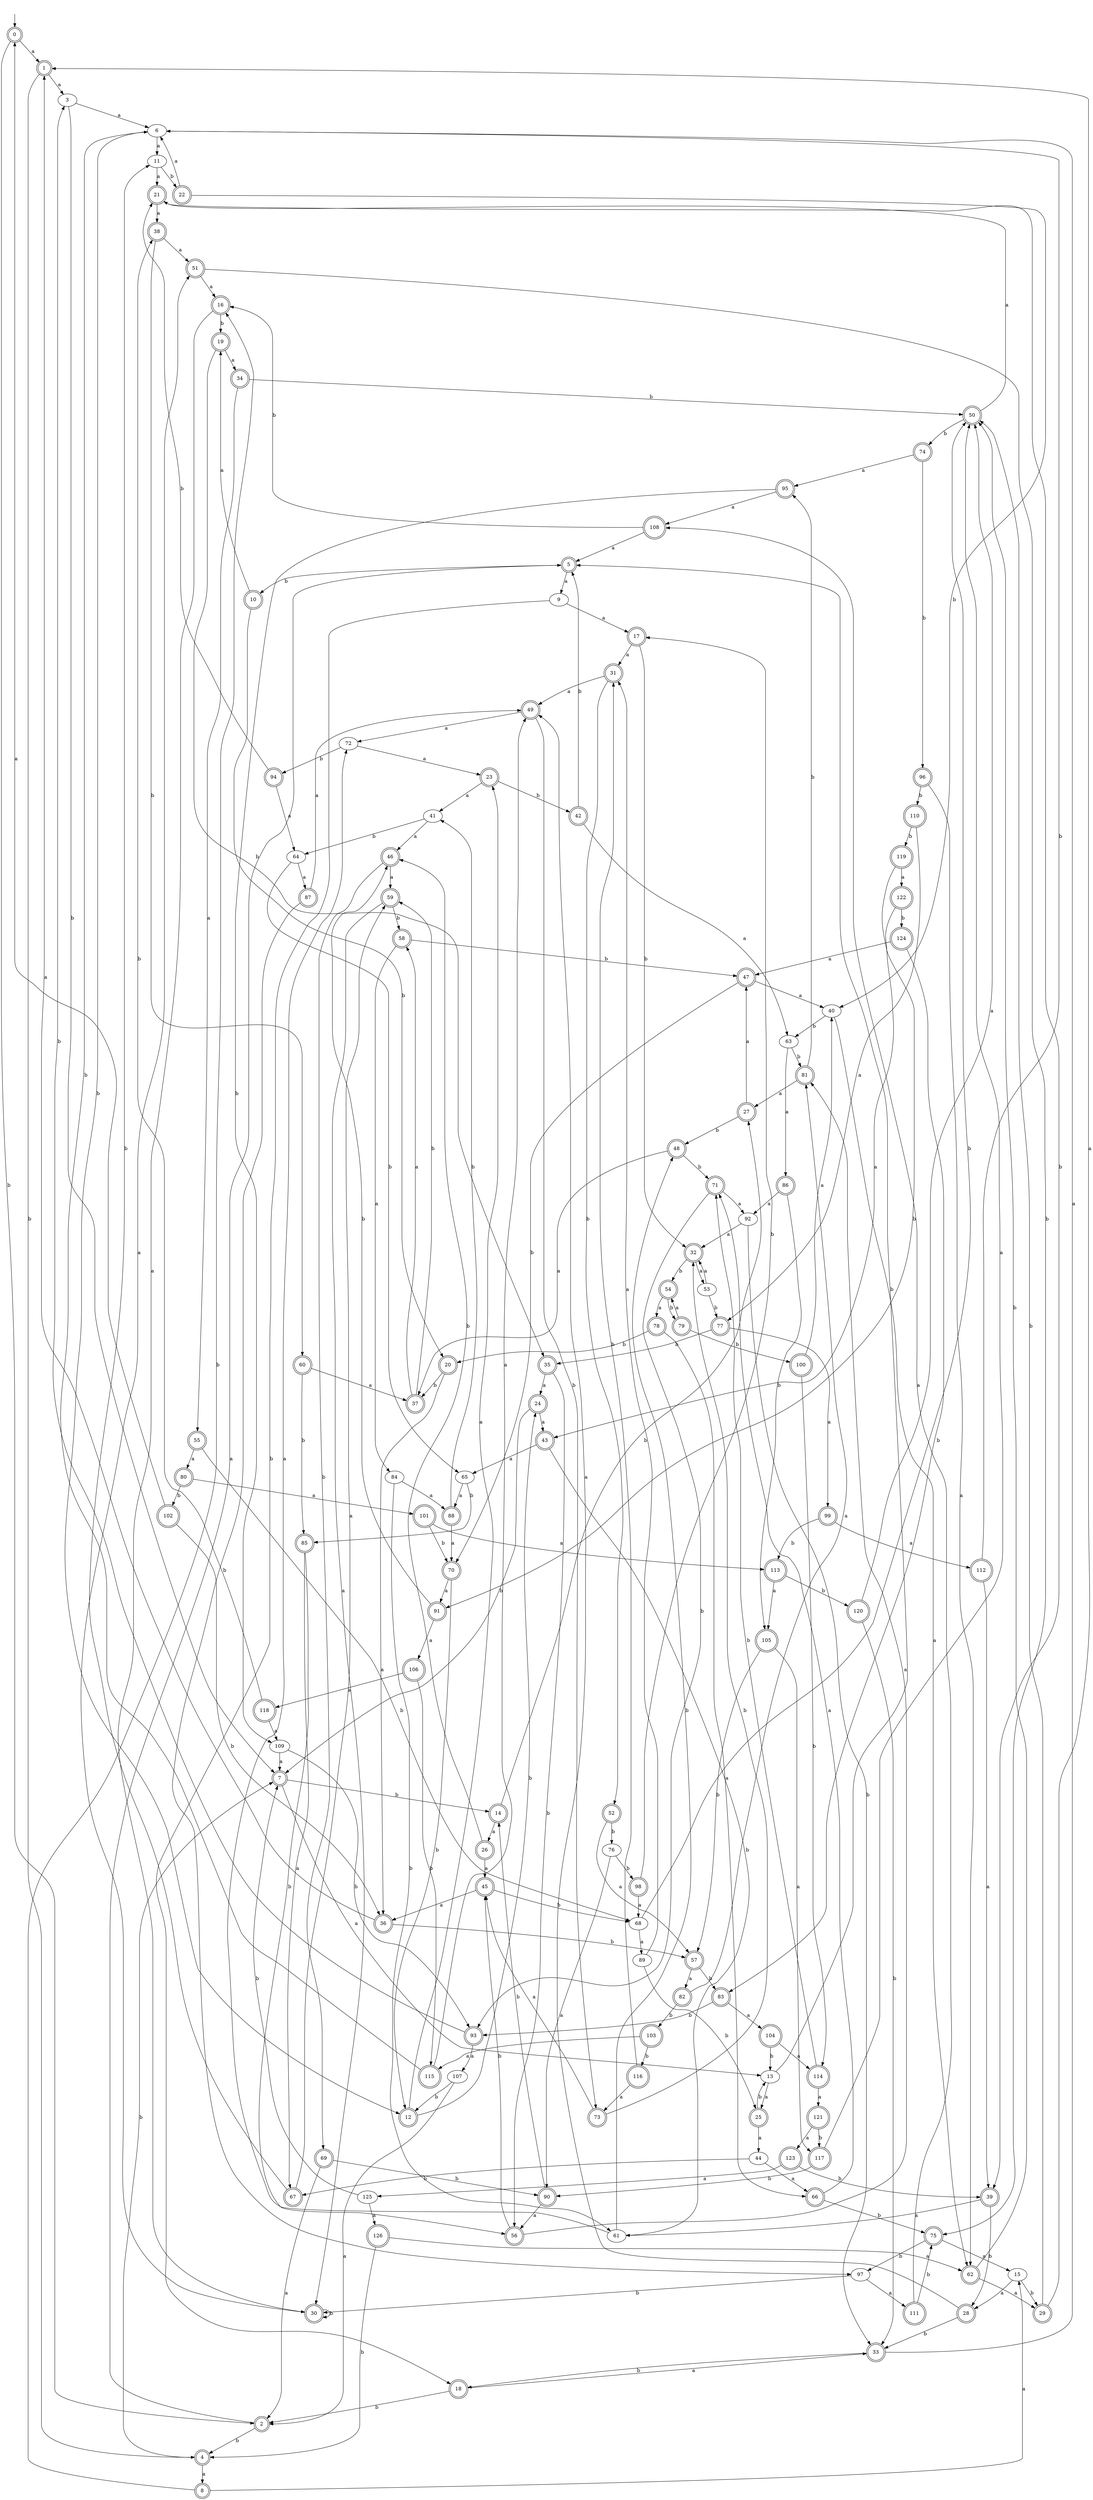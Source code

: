 digraph RandomDFA {
  __start0 [label="", shape=none];
  __start0 -> 0 [label=""];
  0 [shape=circle] [shape=doublecircle]
  0 -> 1 [label="a"]
  0 -> 2 [label="b"]
  1 [shape=doublecircle]
  1 -> 3 [label="a"]
  1 -> 4 [label="b"]
  2 [shape=doublecircle]
  2 -> 5 [label="a"]
  2 -> 4 [label="b"]
  3
  3 -> 6 [label="a"]
  3 -> 7 [label="b"]
  4 [shape=doublecircle]
  4 -> 8 [label="a"]
  4 -> 7 [label="b"]
  5 [shape=doublecircle]
  5 -> 9 [label="a"]
  5 -> 10 [label="b"]
  6
  6 -> 11 [label="a"]
  6 -> 12 [label="b"]
  7 [shape=doublecircle]
  7 -> 13 [label="a"]
  7 -> 14 [label="b"]
  8 [shape=doublecircle]
  8 -> 15 [label="a"]
  8 -> 16 [label="b"]
  9
  9 -> 17 [label="a"]
  9 -> 18 [label="b"]
  10 [shape=doublecircle]
  10 -> 19 [label="a"]
  10 -> 20 [label="b"]
  11
  11 -> 21 [label="a"]
  11 -> 22 [label="b"]
  12 [shape=doublecircle]
  12 -> 23 [label="a"]
  12 -> 24 [label="b"]
  13
  13 -> 25 [label="a"]
  13 -> 5 [label="b"]
  14 [shape=doublecircle]
  14 -> 26 [label="a"]
  14 -> 27 [label="b"]
  15
  15 -> 28 [label="a"]
  15 -> 29 [label="b"]
  16 [shape=doublecircle]
  16 -> 30 [label="a"]
  16 -> 19 [label="b"]
  17 [shape=doublecircle]
  17 -> 31 [label="a"]
  17 -> 32 [label="b"]
  18 [shape=doublecircle]
  18 -> 33 [label="a"]
  18 -> 2 [label="b"]
  19 [shape=doublecircle]
  19 -> 34 [label="a"]
  19 -> 35 [label="b"]
  20 [shape=doublecircle]
  20 -> 36 [label="a"]
  20 -> 37 [label="b"]
  21 [shape=doublecircle]
  21 -> 38 [label="a"]
  21 -> 39 [label="b"]
  22 [shape=doublecircle]
  22 -> 6 [label="a"]
  22 -> 40 [label="b"]
  23 [shape=doublecircle]
  23 -> 41 [label="a"]
  23 -> 42 [label="b"]
  24 [shape=doublecircle]
  24 -> 43 [label="a"]
  24 -> 7 [label="b"]
  25 [shape=doublecircle]
  25 -> 44 [label="a"]
  25 -> 13 [label="b"]
  26 [shape=doublecircle]
  26 -> 45 [label="a"]
  26 -> 46 [label="b"]
  27 [shape=doublecircle]
  27 -> 47 [label="a"]
  27 -> 48 [label="b"]
  28 [shape=doublecircle]
  28 -> 49 [label="a"]
  28 -> 33 [label="b"]
  29 [shape=doublecircle]
  29 -> 1 [label="a"]
  29 -> 50 [label="b"]
  30 [shape=doublecircle]
  30 -> 51 [label="a"]
  30 -> 30 [label="b"]
  31 [shape=doublecircle]
  31 -> 49 [label="a"]
  31 -> 52 [label="b"]
  32 [shape=doublecircle]
  32 -> 53 [label="a"]
  32 -> 54 [label="b"]
  33 [shape=doublecircle]
  33 -> 6 [label="a"]
  33 -> 18 [label="b"]
  34 [shape=doublecircle]
  34 -> 55 [label="a"]
  34 -> 50 [label="b"]
  35 [shape=doublecircle]
  35 -> 24 [label="a"]
  35 -> 56 [label="b"]
  36 [shape=doublecircle]
  36 -> 1 [label="a"]
  36 -> 57 [label="b"]
  37 [shape=doublecircle]
  37 -> 58 [label="a"]
  37 -> 59 [label="b"]
  38 [shape=doublecircle]
  38 -> 51 [label="a"]
  38 -> 60 [label="b"]
  39 [shape=doublecircle]
  39 -> 61 [label="a"]
  39 -> 28 [label="b"]
  40
  40 -> 62 [label="a"]
  40 -> 63 [label="b"]
  41
  41 -> 46 [label="a"]
  41 -> 64 [label="b"]
  42 [shape=doublecircle]
  42 -> 63 [label="a"]
  42 -> 5 [label="b"]
  43 [shape=doublecircle]
  43 -> 65 [label="a"]
  43 -> 61 [label="b"]
  44
  44 -> 66 [label="a"]
  44 -> 67 [label="b"]
  45 [shape=doublecircle]
  45 -> 36 [label="a"]
  45 -> 68 [label="b"]
  46 [shape=doublecircle]
  46 -> 59 [label="a"]
  46 -> 69 [label="b"]
  47 [shape=doublecircle]
  47 -> 40 [label="a"]
  47 -> 70 [label="b"]
  48 [shape=doublecircle]
  48 -> 37 [label="a"]
  48 -> 71 [label="b"]
  49 [shape=doublecircle]
  49 -> 72 [label="a"]
  49 -> 73 [label="b"]
  50 [shape=doublecircle]
  50 -> 21 [label="a"]
  50 -> 74 [label="b"]
  51 [shape=doublecircle]
  51 -> 16 [label="a"]
  51 -> 75 [label="b"]
  52 [shape=doublecircle]
  52 -> 57 [label="a"]
  52 -> 76 [label="b"]
  53
  53 -> 32 [label="a"]
  53 -> 77 [label="b"]
  54 [shape=doublecircle]
  54 -> 78 [label="a"]
  54 -> 79 [label="b"]
  55 [shape=doublecircle]
  55 -> 80 [label="a"]
  55 -> 68 [label="b"]
  56 [shape=doublecircle]
  56 -> 81 [label="a"]
  56 -> 45 [label="b"]
  57 [shape=doublecircle]
  57 -> 82 [label="a"]
  57 -> 83 [label="b"]
  58 [shape=doublecircle]
  58 -> 84 [label="a"]
  58 -> 47 [label="b"]
  59 [shape=doublecircle]
  59 -> 30 [label="a"]
  59 -> 58 [label="b"]
  60 [shape=doublecircle]
  60 -> 37 [label="a"]
  60 -> 85 [label="b"]
  61
  61 -> 72 [label="a"]
  61 -> 48 [label="b"]
  62 [shape=doublecircle]
  62 -> 29 [label="a"]
  62 -> 50 [label="b"]
  63
  63 -> 86 [label="a"]
  63 -> 81 [label="b"]
  64
  64 -> 87 [label="a"]
  64 -> 65 [label="b"]
  65
  65 -> 88 [label="a"]
  65 -> 85 [label="b"]
  66 [shape=doublecircle]
  66 -> 71 [label="a"]
  66 -> 75 [label="b"]
  67 [shape=doublecircle]
  67 -> 59 [label="a"]
  67 -> 11 [label="b"]
  68
  68 -> 89 [label="a"]
  68 -> 50 [label="b"]
  69 [shape=doublecircle]
  69 -> 2 [label="a"]
  69 -> 90 [label="b"]
  70 [shape=doublecircle]
  70 -> 91 [label="a"]
  70 -> 12 [label="b"]
  71 [shape=doublecircle]
  71 -> 92 [label="a"]
  71 -> 93 [label="b"]
  72
  72 -> 23 [label="a"]
  72 -> 94 [label="b"]
  73 [shape=doublecircle]
  73 -> 45 [label="a"]
  73 -> 32 [label="b"]
  74 [shape=doublecircle]
  74 -> 95 [label="a"]
  74 -> 96 [label="b"]
  75 [shape=doublecircle]
  75 -> 15 [label="a"]
  75 -> 97 [label="b"]
  76
  76 -> 90 [label="a"]
  76 -> 98 [label="b"]
  77 [shape=doublecircle]
  77 -> 99 [label="a"]
  77 -> 35 [label="b"]
  78 [shape=doublecircle]
  78 -> 66 [label="a"]
  78 -> 20 [label="b"]
  79 [shape=doublecircle]
  79 -> 54 [label="a"]
  79 -> 100 [label="b"]
  80 [shape=doublecircle]
  80 -> 101 [label="a"]
  80 -> 102 [label="b"]
  81 [shape=doublecircle]
  81 -> 27 [label="a"]
  81 -> 95 [label="b"]
  82 [shape=doublecircle]
  82 -> 81 [label="a"]
  82 -> 103 [label="b"]
  83 [shape=doublecircle]
  83 -> 104 [label="a"]
  83 -> 93 [label="b"]
  84
  84 -> 88 [label="a"]
  84 -> 61 [label="b"]
  85 [shape=doublecircle]
  85 -> 67 [label="a"]
  85 -> 56 [label="b"]
  86 [shape=doublecircle]
  86 -> 92 [label="a"]
  86 -> 105 [label="b"]
  87 [shape=doublecircle]
  87 -> 49 [label="a"]
  87 -> 97 [label="b"]
  88 [shape=doublecircle]
  88 -> 70 [label="a"]
  88 -> 41 [label="b"]
  89
  89 -> 31 [label="a"]
  89 -> 25 [label="b"]
  90 [shape=doublecircle]
  90 -> 56 [label="a"]
  90 -> 14 [label="b"]
  91 [shape=doublecircle]
  91 -> 106 [label="a"]
  91 -> 46 [label="b"]
  92
  92 -> 32 [label="a"]
  92 -> 33 [label="b"]
  93 [shape=doublecircle]
  93 -> 107 [label="a"]
  93 -> 3 [label="b"]
  94 [shape=doublecircle]
  94 -> 64 [label="a"]
  94 -> 21 [label="b"]
  95 [shape=doublecircle]
  95 -> 108 [label="a"]
  95 -> 109 [label="b"]
  96 [shape=doublecircle]
  96 -> 62 [label="a"]
  96 -> 110 [label="b"]
  97
  97 -> 111 [label="a"]
  97 -> 30 [label="b"]
  98 [shape=doublecircle]
  98 -> 68 [label="a"]
  98 -> 17 [label="b"]
  99 [shape=doublecircle]
  99 -> 112 [label="a"]
  99 -> 113 [label="b"]
  100 [shape=doublecircle]
  100 -> 40 [label="a"]
  100 -> 114 [label="b"]
  101 [shape=doublecircle]
  101 -> 113 [label="a"]
  101 -> 70 [label="b"]
  102 [shape=doublecircle]
  102 -> 0 [label="a"]
  102 -> 36 [label="b"]
  103 [shape=doublecircle]
  103 -> 115 [label="a"]
  103 -> 116 [label="b"]
  104 [shape=doublecircle]
  104 -> 114 [label="a"]
  104 -> 13 [label="b"]
  105 [shape=doublecircle]
  105 -> 117 [label="a"]
  105 -> 57 [label="b"]
  106 [shape=doublecircle]
  106 -> 118 [label="a"]
  106 -> 115 [label="b"]
  107
  107 -> 2 [label="a"]
  107 -> 12 [label="b"]
  108 [shape=doublecircle]
  108 -> 5 [label="a"]
  108 -> 16 [label="b"]
  109
  109 -> 7 [label="a"]
  109 -> 93 [label="b"]
  110 [shape=doublecircle]
  110 -> 77 [label="a"]
  110 -> 119 [label="b"]
  111 [shape=doublecircle]
  111 -> 108 [label="a"]
  111 -> 75 [label="b"]
  112 [shape=doublecircle]
  112 -> 39 [label="a"]
  112 -> 6 [label="b"]
  113 [shape=doublecircle]
  113 -> 105 [label="a"]
  113 -> 120 [label="b"]
  114 [shape=doublecircle]
  114 -> 121 [label="a"]
  114 -> 71 [label="b"]
  115 [shape=doublecircle]
  115 -> 49 [label="a"]
  115 -> 6 [label="b"]
  116 [shape=doublecircle]
  116 -> 73 [label="a"]
  116 -> 31 [label="b"]
  117 [shape=doublecircle]
  117 -> 50 [label="a"]
  117 -> 90 [label="b"]
  118 [shape=doublecircle]
  118 -> 109 [label="a"]
  118 -> 38 [label="b"]
  119 [shape=doublecircle]
  119 -> 122 [label="a"]
  119 -> 91 [label="b"]
  120 [shape=doublecircle]
  120 -> 50 [label="a"]
  120 -> 33 [label="b"]
  121 [shape=doublecircle]
  121 -> 123 [label="a"]
  121 -> 117 [label="b"]
  122 [shape=doublecircle]
  122 -> 43 [label="a"]
  122 -> 124 [label="b"]
  123 [shape=doublecircle]
  123 -> 125 [label="a"]
  123 -> 39 [label="b"]
  124 [shape=doublecircle]
  124 -> 47 [label="a"]
  124 -> 83 [label="b"]
  125
  125 -> 126 [label="a"]
  125 -> 7 [label="b"]
  126 [shape=doublecircle]
  126 -> 62 [label="a"]
  126 -> 4 [label="b"]
}
